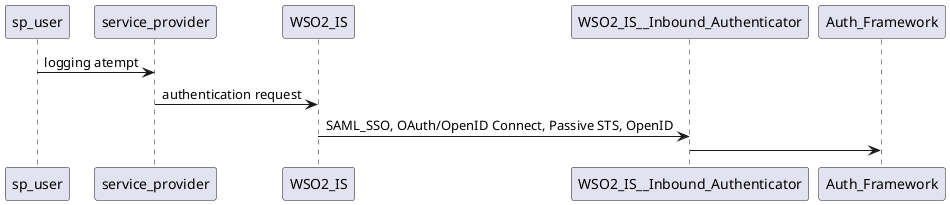 @startuml


sp_user -> service_provider:logging atempt
service_provider -> WSO2_IS : authentication request
WSO2_IS -> WSO2_IS__Inbound_Authenticator:SAML_SSO, OAuth/OpenID Connect, Passive STS, OpenID
WSO2_IS__Inbound_Authenticator -> Auth_Framework






@endum